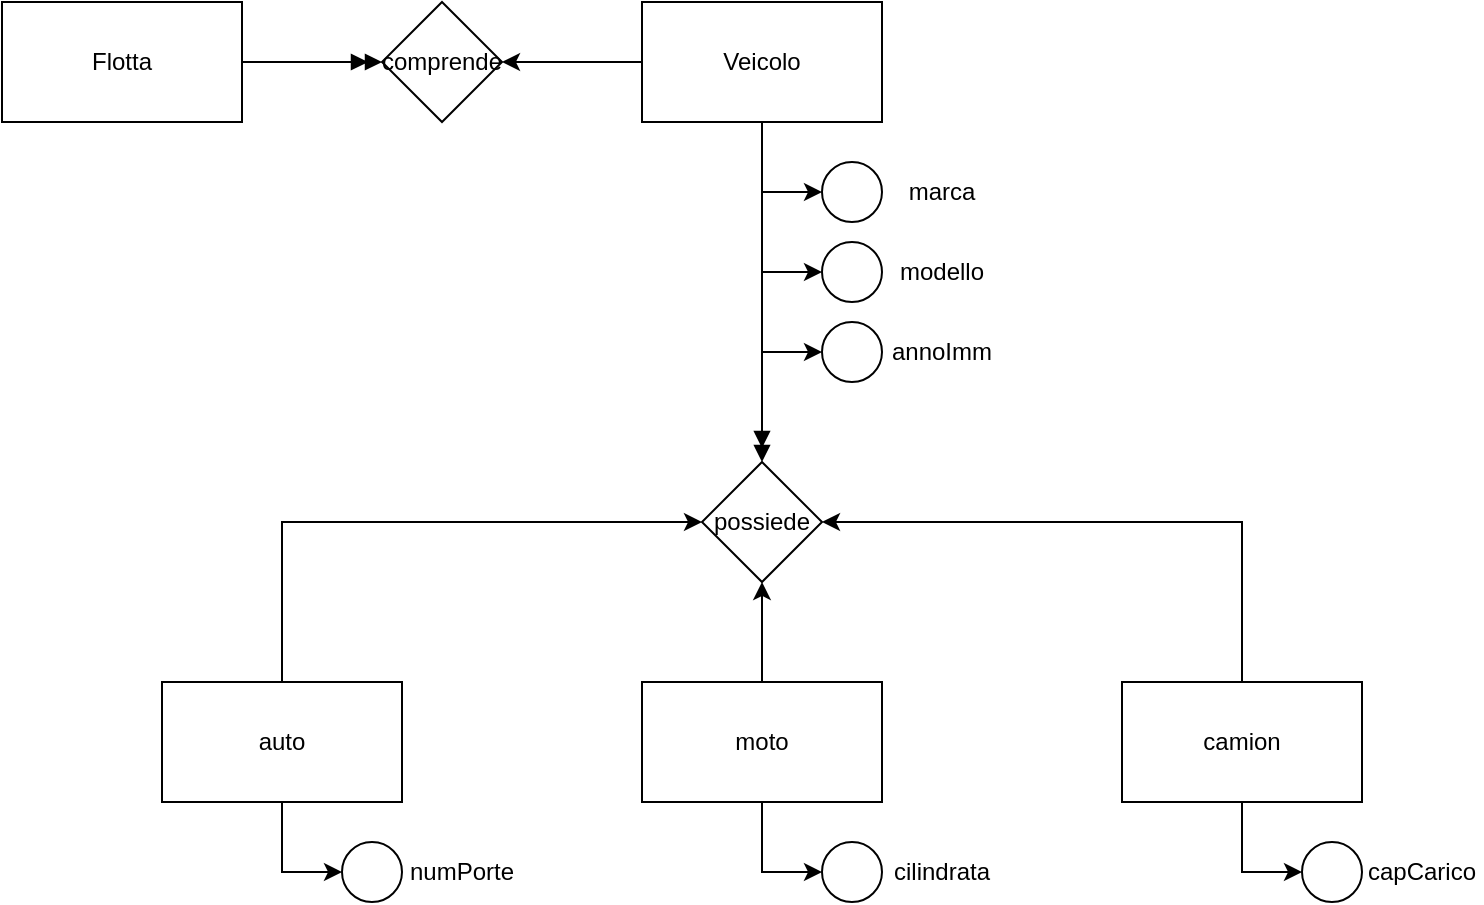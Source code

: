 <mxfile version="20.8.16" type="device"><diagram name="Pagina-1" id="uPDBFwh0URJyQxGEK2Zn"><mxGraphModel dx="864" dy="516" grid="1" gridSize="10" guides="1" tooltips="1" connect="1" arrows="1" fold="1" page="1" pageScale="1" pageWidth="827" pageHeight="1169" math="0" shadow="0"><root><mxCell id="0"/><mxCell id="1" parent="0"/><mxCell id="03l500shL6lvcj7N6hCe-7" style="edgeStyle=orthogonalEdgeStyle;rounded=0;orthogonalLoop=1;jettySize=auto;html=1;entryX=0;entryY=0.5;entryDx=0;entryDy=0;endArrow=doubleBlock;endFill=1;" edge="1" parent="1" source="03l500shL6lvcj7N6hCe-1" target="03l500shL6lvcj7N6hCe-6"><mxGeometry relative="1" as="geometry"/></mxCell><mxCell id="03l500shL6lvcj7N6hCe-1" value="Flotta" style="rounded=0;whiteSpace=wrap;html=1;" vertex="1" parent="1"><mxGeometry x="120" y="80" width="120" height="60" as="geometry"/></mxCell><mxCell id="03l500shL6lvcj7N6hCe-8" style="edgeStyle=orthogonalEdgeStyle;rounded=0;orthogonalLoop=1;jettySize=auto;html=1;entryX=1;entryY=0.5;entryDx=0;entryDy=0;endArrow=classic;endFill=1;" edge="1" parent="1" source="03l500shL6lvcj7N6hCe-2" target="03l500shL6lvcj7N6hCe-6"><mxGeometry relative="1" as="geometry"/></mxCell><mxCell id="03l500shL6lvcj7N6hCe-13" style="edgeStyle=orthogonalEdgeStyle;rounded=0;orthogonalLoop=1;jettySize=auto;html=1;entryX=0.5;entryY=0;entryDx=0;entryDy=0;endArrow=doubleBlock;endFill=1;" edge="1" parent="1" source="03l500shL6lvcj7N6hCe-2" target="03l500shL6lvcj7N6hCe-9"><mxGeometry relative="1" as="geometry"/></mxCell><mxCell id="03l500shL6lvcj7N6hCe-21" style="edgeStyle=orthogonalEdgeStyle;rounded=0;orthogonalLoop=1;jettySize=auto;html=1;endArrow=classic;endFill=1;entryX=0;entryY=0.5;entryDx=0;entryDy=0;" edge="1" parent="1" source="03l500shL6lvcj7N6hCe-2" target="03l500shL6lvcj7N6hCe-14"><mxGeometry relative="1" as="geometry"><mxPoint x="500" y="180" as="targetPoint"/></mxGeometry></mxCell><mxCell id="03l500shL6lvcj7N6hCe-22" style="edgeStyle=orthogonalEdgeStyle;rounded=0;orthogonalLoop=1;jettySize=auto;html=1;endArrow=classic;endFill=1;entryX=0;entryY=0.5;entryDx=0;entryDy=0;" edge="1" parent="1" source="03l500shL6lvcj7N6hCe-2" target="03l500shL6lvcj7N6hCe-15"><mxGeometry relative="1" as="geometry"><mxPoint x="500" y="220" as="targetPoint"/></mxGeometry></mxCell><mxCell id="03l500shL6lvcj7N6hCe-23" style="edgeStyle=orthogonalEdgeStyle;rounded=0;orthogonalLoop=1;jettySize=auto;html=1;endArrow=classic;endFill=1;entryX=0;entryY=0.5;entryDx=0;entryDy=0;" edge="1" parent="1" source="03l500shL6lvcj7N6hCe-2" target="03l500shL6lvcj7N6hCe-16"><mxGeometry relative="1" as="geometry"><mxPoint x="500" y="260" as="targetPoint"/></mxGeometry></mxCell><mxCell id="03l500shL6lvcj7N6hCe-2" value="Veicolo" style="rounded=0;whiteSpace=wrap;html=1;" vertex="1" parent="1"><mxGeometry x="440" y="80" width="120" height="60" as="geometry"/></mxCell><mxCell id="03l500shL6lvcj7N6hCe-10" style="edgeStyle=orthogonalEdgeStyle;rounded=0;orthogonalLoop=1;jettySize=auto;html=1;entryX=0.5;entryY=1;entryDx=0;entryDy=0;endArrow=classic;endFill=1;" edge="1" parent="1" source="03l500shL6lvcj7N6hCe-3" target="03l500shL6lvcj7N6hCe-9"><mxGeometry relative="1" as="geometry"/></mxCell><mxCell id="03l500shL6lvcj7N6hCe-31" style="edgeStyle=orthogonalEdgeStyle;rounded=0;orthogonalLoop=1;jettySize=auto;html=1;endArrow=classic;endFill=1;entryX=0;entryY=0.5;entryDx=0;entryDy=0;" edge="1" parent="1" source="03l500shL6lvcj7N6hCe-3" target="03l500shL6lvcj7N6hCe-26"><mxGeometry relative="1" as="geometry"><mxPoint x="500" y="520" as="targetPoint"/></mxGeometry></mxCell><mxCell id="03l500shL6lvcj7N6hCe-3" value="moto" style="rounded=0;whiteSpace=wrap;html=1;" vertex="1" parent="1"><mxGeometry x="440" y="420" width="120" height="60" as="geometry"/></mxCell><mxCell id="03l500shL6lvcj7N6hCe-11" style="edgeStyle=orthogonalEdgeStyle;rounded=0;orthogonalLoop=1;jettySize=auto;html=1;entryX=1;entryY=0.5;entryDx=0;entryDy=0;endArrow=classic;endFill=1;" edge="1" parent="1" source="03l500shL6lvcj7N6hCe-4" target="03l500shL6lvcj7N6hCe-9"><mxGeometry relative="1" as="geometry"><Array as="points"><mxPoint x="740" y="340"/></Array></mxGeometry></mxCell><mxCell id="03l500shL6lvcj7N6hCe-30" style="edgeStyle=orthogonalEdgeStyle;rounded=0;orthogonalLoop=1;jettySize=auto;html=1;endArrow=classic;endFill=1;entryX=0;entryY=0.5;entryDx=0;entryDy=0;" edge="1" parent="1" source="03l500shL6lvcj7N6hCe-4" target="03l500shL6lvcj7N6hCe-27"><mxGeometry relative="1" as="geometry"><mxPoint x="740" y="520" as="targetPoint"/></mxGeometry></mxCell><mxCell id="03l500shL6lvcj7N6hCe-4" value="camion" style="rounded=0;whiteSpace=wrap;html=1;" vertex="1" parent="1"><mxGeometry x="680" y="420" width="120" height="60" as="geometry"/></mxCell><mxCell id="03l500shL6lvcj7N6hCe-12" style="edgeStyle=orthogonalEdgeStyle;rounded=0;orthogonalLoop=1;jettySize=auto;html=1;entryX=0;entryY=0.5;entryDx=0;entryDy=0;endArrow=classic;endFill=1;" edge="1" parent="1" source="03l500shL6lvcj7N6hCe-5" target="03l500shL6lvcj7N6hCe-9"><mxGeometry relative="1" as="geometry"><Array as="points"><mxPoint x="260" y="340"/></Array></mxGeometry></mxCell><mxCell id="03l500shL6lvcj7N6hCe-32" style="edgeStyle=orthogonalEdgeStyle;rounded=0;orthogonalLoop=1;jettySize=auto;html=1;endArrow=classic;endFill=1;entryX=0;entryY=0.5;entryDx=0;entryDy=0;" edge="1" parent="1" source="03l500shL6lvcj7N6hCe-5" target="03l500shL6lvcj7N6hCe-24"><mxGeometry relative="1" as="geometry"><mxPoint x="260" y="530" as="targetPoint"/></mxGeometry></mxCell><mxCell id="03l500shL6lvcj7N6hCe-5" value="auto" style="rounded=0;whiteSpace=wrap;html=1;" vertex="1" parent="1"><mxGeometry x="200" y="420" width="120" height="60" as="geometry"/></mxCell><mxCell id="03l500shL6lvcj7N6hCe-6" value="comprende" style="rhombus;whiteSpace=wrap;html=1;" vertex="1" parent="1"><mxGeometry x="310" y="80" width="60" height="60" as="geometry"/></mxCell><mxCell id="03l500shL6lvcj7N6hCe-9" value="possiede" style="rhombus;whiteSpace=wrap;html=1;" vertex="1" parent="1"><mxGeometry x="470" y="310" width="60" height="60" as="geometry"/></mxCell><mxCell id="03l500shL6lvcj7N6hCe-14" value="" style="ellipse;whiteSpace=wrap;html=1;aspect=fixed;" vertex="1" parent="1"><mxGeometry x="530" y="160" width="30" height="30" as="geometry"/></mxCell><mxCell id="03l500shL6lvcj7N6hCe-15" value="" style="ellipse;whiteSpace=wrap;html=1;aspect=fixed;" vertex="1" parent="1"><mxGeometry x="530" y="200" width="30" height="30" as="geometry"/></mxCell><mxCell id="03l500shL6lvcj7N6hCe-16" value="" style="ellipse;whiteSpace=wrap;html=1;aspect=fixed;" vertex="1" parent="1"><mxGeometry x="530" y="240" width="30" height="30" as="geometry"/></mxCell><mxCell id="03l500shL6lvcj7N6hCe-17" value="marca" style="text;html=1;strokeColor=none;fillColor=none;align=center;verticalAlign=middle;whiteSpace=wrap;rounded=0;" vertex="1" parent="1"><mxGeometry x="560" y="160" width="60" height="30" as="geometry"/></mxCell><mxCell id="03l500shL6lvcj7N6hCe-19" value="modello" style="text;html=1;strokeColor=none;fillColor=none;align=center;verticalAlign=middle;whiteSpace=wrap;rounded=0;" vertex="1" parent="1"><mxGeometry x="560" y="200" width="60" height="30" as="geometry"/></mxCell><mxCell id="03l500shL6lvcj7N6hCe-20" value="annoImm" style="text;html=1;strokeColor=none;fillColor=none;align=center;verticalAlign=middle;whiteSpace=wrap;rounded=0;" vertex="1" parent="1"><mxGeometry x="560" y="240" width="60" height="30" as="geometry"/></mxCell><mxCell id="03l500shL6lvcj7N6hCe-24" value="" style="ellipse;whiteSpace=wrap;html=1;aspect=fixed;" vertex="1" parent="1"><mxGeometry x="290" y="500" width="30" height="30" as="geometry"/></mxCell><mxCell id="03l500shL6lvcj7N6hCe-25" value="numPorte" style="text;html=1;strokeColor=none;fillColor=none;align=center;verticalAlign=middle;whiteSpace=wrap;rounded=0;" vertex="1" parent="1"><mxGeometry x="320" y="500" width="60" height="30" as="geometry"/></mxCell><mxCell id="03l500shL6lvcj7N6hCe-26" value="" style="ellipse;whiteSpace=wrap;html=1;aspect=fixed;" vertex="1" parent="1"><mxGeometry x="530" y="500" width="30" height="30" as="geometry"/></mxCell><mxCell id="03l500shL6lvcj7N6hCe-27" value="" style="ellipse;whiteSpace=wrap;html=1;aspect=fixed;" vertex="1" parent="1"><mxGeometry x="770" y="500" width="30" height="30" as="geometry"/></mxCell><mxCell id="03l500shL6lvcj7N6hCe-28" value="cilindrata" style="text;html=1;strokeColor=none;fillColor=none;align=center;verticalAlign=middle;whiteSpace=wrap;rounded=0;" vertex="1" parent="1"><mxGeometry x="560" y="500" width="60" height="30" as="geometry"/></mxCell><mxCell id="03l500shL6lvcj7N6hCe-29" value="capCarico" style="text;html=1;strokeColor=none;fillColor=none;align=center;verticalAlign=middle;whiteSpace=wrap;rounded=0;" vertex="1" parent="1"><mxGeometry x="800" y="500" width="60" height="30" as="geometry"/></mxCell></root></mxGraphModel></diagram></mxfile>